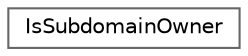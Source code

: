 digraph "Graphical Class Hierarchy"
{
 // LATEX_PDF_SIZE
  bgcolor="transparent";
  edge [fontname=Helvetica,fontsize=10,labelfontname=Helvetica,labelfontsize=10];
  node [fontname=Helvetica,fontsize=10,shape=box,height=0.2,width=0.4];
  rankdir="LR";
  Node0 [id="Node000000",label="IsSubdomainOwner",height=0.2,width=0.4,color="grey40", fillcolor="white", style="filled",URL="$class_app_1_1_http_1_1_middleware_1_1_main_domain_1_1_tenant_1_1_is_subdomain_owner.html",tooltip=" "];
}
